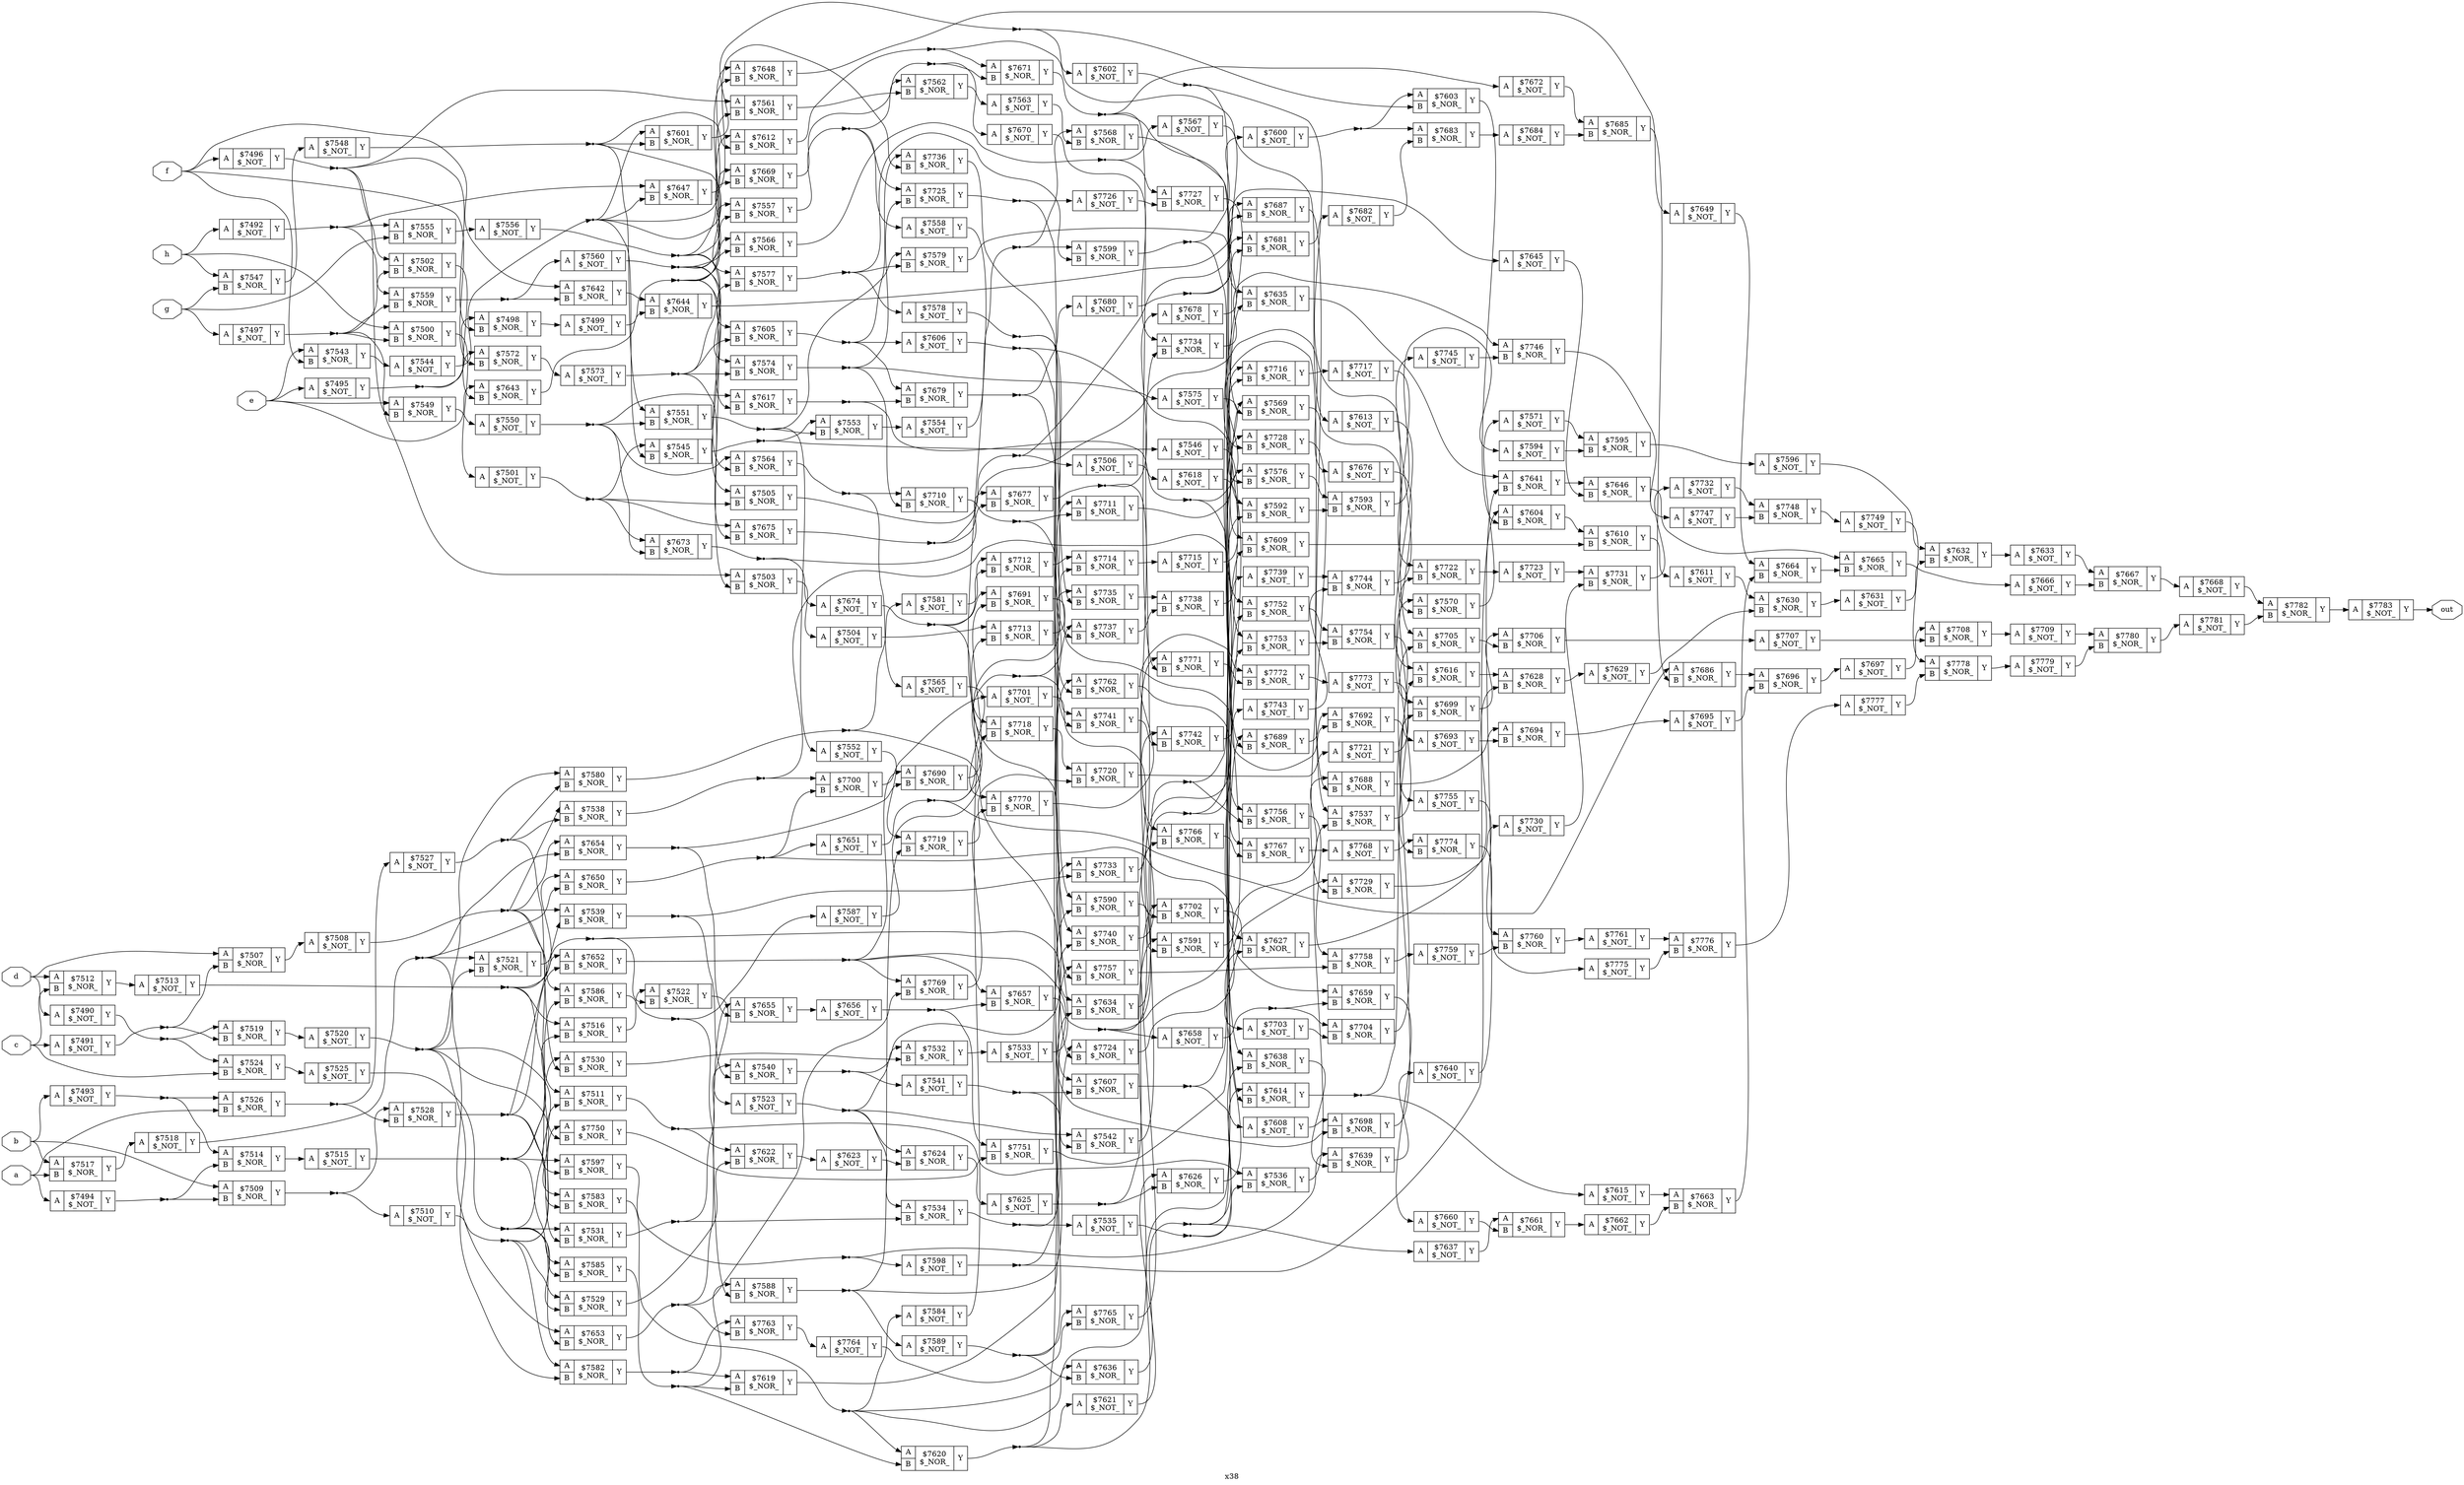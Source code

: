 digraph "x38" {
label="x38";
rankdir="LR";
remincross=true;
n294 [ shape=octagon, label="a", color="black", fontcolor="black" ];
n295 [ shape=octagon, label="b", color="black", fontcolor="black" ];
n296 [ shape=octagon, label="c", color="black", fontcolor="black" ];
n297 [ shape=octagon, label="d", color="black", fontcolor="black" ];
n298 [ shape=octagon, label="e", color="black", fontcolor="black" ];
n299 [ shape=octagon, label="f", color="black", fontcolor="black" ];
n300 [ shape=octagon, label="g", color="black", fontcolor="black" ];
n301 [ shape=octagon, label="h", color="black", fontcolor="black" ];
n302 [ shape=octagon, label="out", color="black", fontcolor="black" ];
c305 [ shape=record, label="{{<p303> A}|$7490\n$_NOT_|{<p304> Y}}" ];
c306 [ shape=record, label="{{<p303> A}|$7491\n$_NOT_|{<p304> Y}}" ];
c307 [ shape=record, label="{{<p303> A}|$7492\n$_NOT_|{<p304> Y}}" ];
c308 [ shape=record, label="{{<p303> A}|$7493\n$_NOT_|{<p304> Y}}" ];
c309 [ shape=record, label="{{<p303> A}|$7494\n$_NOT_|{<p304> Y}}" ];
c310 [ shape=record, label="{{<p303> A}|$7495\n$_NOT_|{<p304> Y}}" ];
c311 [ shape=record, label="{{<p303> A}|$7496\n$_NOT_|{<p304> Y}}" ];
c312 [ shape=record, label="{{<p303> A}|$7497\n$_NOT_|{<p304> Y}}" ];
c314 [ shape=record, label="{{<p303> A|<p313> B}|$7498\n$_NOR_|{<p304> Y}}" ];
c315 [ shape=record, label="{{<p303> A}|$7499\n$_NOT_|{<p304> Y}}" ];
c316 [ shape=record, label="{{<p303> A|<p313> B}|$7500\n$_NOR_|{<p304> Y}}" ];
c317 [ shape=record, label="{{<p303> A}|$7501\n$_NOT_|{<p304> Y}}" ];
c318 [ shape=record, label="{{<p303> A|<p313> B}|$7502\n$_NOR_|{<p304> Y}}" ];
c319 [ shape=record, label="{{<p303> A|<p313> B}|$7503\n$_NOR_|{<p304> Y}}" ];
c320 [ shape=record, label="{{<p303> A}|$7504\n$_NOT_|{<p304> Y}}" ];
c321 [ shape=record, label="{{<p303> A|<p313> B}|$7505\n$_NOR_|{<p304> Y}}" ];
c322 [ shape=record, label="{{<p303> A}|$7506\n$_NOT_|{<p304> Y}}" ];
c323 [ shape=record, label="{{<p303> A|<p313> B}|$7507\n$_NOR_|{<p304> Y}}" ];
c324 [ shape=record, label="{{<p303> A}|$7508\n$_NOT_|{<p304> Y}}" ];
c325 [ shape=record, label="{{<p303> A|<p313> B}|$7509\n$_NOR_|{<p304> Y}}" ];
c326 [ shape=record, label="{{<p303> A}|$7510\n$_NOT_|{<p304> Y}}" ];
c327 [ shape=record, label="{{<p303> A|<p313> B}|$7511\n$_NOR_|{<p304> Y}}" ];
c328 [ shape=record, label="{{<p303> A|<p313> B}|$7512\n$_NOR_|{<p304> Y}}" ];
c329 [ shape=record, label="{{<p303> A}|$7513\n$_NOT_|{<p304> Y}}" ];
c330 [ shape=record, label="{{<p303> A|<p313> B}|$7514\n$_NOR_|{<p304> Y}}" ];
c331 [ shape=record, label="{{<p303> A}|$7515\n$_NOT_|{<p304> Y}}" ];
c332 [ shape=record, label="{{<p303> A|<p313> B}|$7516\n$_NOR_|{<p304> Y}}" ];
c333 [ shape=record, label="{{<p303> A|<p313> B}|$7517\n$_NOR_|{<p304> Y}}" ];
c334 [ shape=record, label="{{<p303> A}|$7518\n$_NOT_|{<p304> Y}}" ];
c335 [ shape=record, label="{{<p303> A|<p313> B}|$7519\n$_NOR_|{<p304> Y}}" ];
c336 [ shape=record, label="{{<p303> A}|$7520\n$_NOT_|{<p304> Y}}" ];
c337 [ shape=record, label="{{<p303> A|<p313> B}|$7521\n$_NOR_|{<p304> Y}}" ];
c338 [ shape=record, label="{{<p303> A|<p313> B}|$7522\n$_NOR_|{<p304> Y}}" ];
c339 [ shape=record, label="{{<p303> A}|$7523\n$_NOT_|{<p304> Y}}" ];
c340 [ shape=record, label="{{<p303> A|<p313> B}|$7524\n$_NOR_|{<p304> Y}}" ];
c341 [ shape=record, label="{{<p303> A}|$7525\n$_NOT_|{<p304> Y}}" ];
c342 [ shape=record, label="{{<p303> A|<p313> B}|$7526\n$_NOR_|{<p304> Y}}" ];
c343 [ shape=record, label="{{<p303> A}|$7527\n$_NOT_|{<p304> Y}}" ];
c344 [ shape=record, label="{{<p303> A|<p313> B}|$7528\n$_NOR_|{<p304> Y}}" ];
c345 [ shape=record, label="{{<p303> A|<p313> B}|$7529\n$_NOR_|{<p304> Y}}" ];
c346 [ shape=record, label="{{<p303> A|<p313> B}|$7530\n$_NOR_|{<p304> Y}}" ];
c347 [ shape=record, label="{{<p303> A|<p313> B}|$7531\n$_NOR_|{<p304> Y}}" ];
c348 [ shape=record, label="{{<p303> A|<p313> B}|$7532\n$_NOR_|{<p304> Y}}" ];
c349 [ shape=record, label="{{<p303> A}|$7533\n$_NOT_|{<p304> Y}}" ];
c350 [ shape=record, label="{{<p303> A|<p313> B}|$7534\n$_NOR_|{<p304> Y}}" ];
c351 [ shape=record, label="{{<p303> A}|$7535\n$_NOT_|{<p304> Y}}" ];
c352 [ shape=record, label="{{<p303> A|<p313> B}|$7536\n$_NOR_|{<p304> Y}}" ];
c353 [ shape=record, label="{{<p303> A|<p313> B}|$7537\n$_NOR_|{<p304> Y}}" ];
c354 [ shape=record, label="{{<p303> A|<p313> B}|$7538\n$_NOR_|{<p304> Y}}" ];
c355 [ shape=record, label="{{<p303> A|<p313> B}|$7539\n$_NOR_|{<p304> Y}}" ];
c356 [ shape=record, label="{{<p303> A|<p313> B}|$7540\n$_NOR_|{<p304> Y}}" ];
c357 [ shape=record, label="{{<p303> A}|$7541\n$_NOT_|{<p304> Y}}" ];
c358 [ shape=record, label="{{<p303> A|<p313> B}|$7542\n$_NOR_|{<p304> Y}}" ];
c359 [ shape=record, label="{{<p303> A|<p313> B}|$7543\n$_NOR_|{<p304> Y}}" ];
c360 [ shape=record, label="{{<p303> A}|$7544\n$_NOT_|{<p304> Y}}" ];
c361 [ shape=record, label="{{<p303> A|<p313> B}|$7545\n$_NOR_|{<p304> Y}}" ];
c362 [ shape=record, label="{{<p303> A}|$7546\n$_NOT_|{<p304> Y}}" ];
c363 [ shape=record, label="{{<p303> A|<p313> B}|$7547\n$_NOR_|{<p304> Y}}" ];
c364 [ shape=record, label="{{<p303> A}|$7548\n$_NOT_|{<p304> Y}}" ];
c365 [ shape=record, label="{{<p303> A|<p313> B}|$7549\n$_NOR_|{<p304> Y}}" ];
c366 [ shape=record, label="{{<p303> A}|$7550\n$_NOT_|{<p304> Y}}" ];
c367 [ shape=record, label="{{<p303> A|<p313> B}|$7551\n$_NOR_|{<p304> Y}}" ];
c368 [ shape=record, label="{{<p303> A}|$7552\n$_NOT_|{<p304> Y}}" ];
c369 [ shape=record, label="{{<p303> A|<p313> B}|$7553\n$_NOR_|{<p304> Y}}" ];
c370 [ shape=record, label="{{<p303> A}|$7554\n$_NOT_|{<p304> Y}}" ];
c371 [ shape=record, label="{{<p303> A|<p313> B}|$7555\n$_NOR_|{<p304> Y}}" ];
c372 [ shape=record, label="{{<p303> A}|$7556\n$_NOT_|{<p304> Y}}" ];
c373 [ shape=record, label="{{<p303> A|<p313> B}|$7557\n$_NOR_|{<p304> Y}}" ];
c374 [ shape=record, label="{{<p303> A}|$7558\n$_NOT_|{<p304> Y}}" ];
c375 [ shape=record, label="{{<p303> A|<p313> B}|$7559\n$_NOR_|{<p304> Y}}" ];
c376 [ shape=record, label="{{<p303> A}|$7560\n$_NOT_|{<p304> Y}}" ];
c377 [ shape=record, label="{{<p303> A|<p313> B}|$7561\n$_NOR_|{<p304> Y}}" ];
c378 [ shape=record, label="{{<p303> A|<p313> B}|$7562\n$_NOR_|{<p304> Y}}" ];
c379 [ shape=record, label="{{<p303> A}|$7563\n$_NOT_|{<p304> Y}}" ];
c380 [ shape=record, label="{{<p303> A|<p313> B}|$7564\n$_NOR_|{<p304> Y}}" ];
c381 [ shape=record, label="{{<p303> A}|$7565\n$_NOT_|{<p304> Y}}" ];
c382 [ shape=record, label="{{<p303> A|<p313> B}|$7566\n$_NOR_|{<p304> Y}}" ];
c383 [ shape=record, label="{{<p303> A}|$7567\n$_NOT_|{<p304> Y}}" ];
c384 [ shape=record, label="{{<p303> A|<p313> B}|$7568\n$_NOR_|{<p304> Y}}" ];
c385 [ shape=record, label="{{<p303> A|<p313> B}|$7569\n$_NOR_|{<p304> Y}}" ];
c386 [ shape=record, label="{{<p303> A|<p313> B}|$7570\n$_NOR_|{<p304> Y}}" ];
c387 [ shape=record, label="{{<p303> A}|$7571\n$_NOT_|{<p304> Y}}" ];
c388 [ shape=record, label="{{<p303> A|<p313> B}|$7572\n$_NOR_|{<p304> Y}}" ];
c389 [ shape=record, label="{{<p303> A}|$7573\n$_NOT_|{<p304> Y}}" ];
c390 [ shape=record, label="{{<p303> A|<p313> B}|$7574\n$_NOR_|{<p304> Y}}" ];
c391 [ shape=record, label="{{<p303> A}|$7575\n$_NOT_|{<p304> Y}}" ];
c392 [ shape=record, label="{{<p303> A|<p313> B}|$7576\n$_NOR_|{<p304> Y}}" ];
c393 [ shape=record, label="{{<p303> A|<p313> B}|$7577\n$_NOR_|{<p304> Y}}" ];
c394 [ shape=record, label="{{<p303> A}|$7578\n$_NOT_|{<p304> Y}}" ];
c395 [ shape=record, label="{{<p303> A|<p313> B}|$7579\n$_NOR_|{<p304> Y}}" ];
c396 [ shape=record, label="{{<p303> A|<p313> B}|$7580\n$_NOR_|{<p304> Y}}" ];
c397 [ shape=record, label="{{<p303> A}|$7581\n$_NOT_|{<p304> Y}}" ];
c398 [ shape=record, label="{{<p303> A|<p313> B}|$7582\n$_NOR_|{<p304> Y}}" ];
c399 [ shape=record, label="{{<p303> A|<p313> B}|$7583\n$_NOR_|{<p304> Y}}" ];
c400 [ shape=record, label="{{<p303> A}|$7584\n$_NOT_|{<p304> Y}}" ];
c401 [ shape=record, label="{{<p303> A|<p313> B}|$7585\n$_NOR_|{<p304> Y}}" ];
c402 [ shape=record, label="{{<p303> A|<p313> B}|$7586\n$_NOR_|{<p304> Y}}" ];
c403 [ shape=record, label="{{<p303> A}|$7587\n$_NOT_|{<p304> Y}}" ];
c404 [ shape=record, label="{{<p303> A|<p313> B}|$7588\n$_NOR_|{<p304> Y}}" ];
c405 [ shape=record, label="{{<p303> A}|$7589\n$_NOT_|{<p304> Y}}" ];
c406 [ shape=record, label="{{<p303> A|<p313> B}|$7590\n$_NOR_|{<p304> Y}}" ];
c407 [ shape=record, label="{{<p303> A|<p313> B}|$7591\n$_NOR_|{<p304> Y}}" ];
c408 [ shape=record, label="{{<p303> A|<p313> B}|$7592\n$_NOR_|{<p304> Y}}" ];
c409 [ shape=record, label="{{<p303> A|<p313> B}|$7593\n$_NOR_|{<p304> Y}}" ];
c410 [ shape=record, label="{{<p303> A}|$7594\n$_NOT_|{<p304> Y}}" ];
c411 [ shape=record, label="{{<p303> A|<p313> B}|$7595\n$_NOR_|{<p304> Y}}" ];
c412 [ shape=record, label="{{<p303> A}|$7596\n$_NOT_|{<p304> Y}}" ];
c413 [ shape=record, label="{{<p303> A|<p313> B}|$7597\n$_NOR_|{<p304> Y}}" ];
c414 [ shape=record, label="{{<p303> A}|$7598\n$_NOT_|{<p304> Y}}" ];
c415 [ shape=record, label="{{<p303> A|<p313> B}|$7599\n$_NOR_|{<p304> Y}}" ];
c416 [ shape=record, label="{{<p303> A}|$7600\n$_NOT_|{<p304> Y}}" ];
c417 [ shape=record, label="{{<p303> A|<p313> B}|$7601\n$_NOR_|{<p304> Y}}" ];
c418 [ shape=record, label="{{<p303> A}|$7602\n$_NOT_|{<p304> Y}}" ];
c419 [ shape=record, label="{{<p303> A|<p313> B}|$7603\n$_NOR_|{<p304> Y}}" ];
c420 [ shape=record, label="{{<p303> A|<p313> B}|$7604\n$_NOR_|{<p304> Y}}" ];
c421 [ shape=record, label="{{<p303> A|<p313> B}|$7605\n$_NOR_|{<p304> Y}}" ];
c422 [ shape=record, label="{{<p303> A}|$7606\n$_NOT_|{<p304> Y}}" ];
c423 [ shape=record, label="{{<p303> A|<p313> B}|$7607\n$_NOR_|{<p304> Y}}" ];
c424 [ shape=record, label="{{<p303> A}|$7608\n$_NOT_|{<p304> Y}}" ];
c425 [ shape=record, label="{{<p303> A|<p313> B}|$7609\n$_NOR_|{<p304> Y}}" ];
c426 [ shape=record, label="{{<p303> A|<p313> B}|$7610\n$_NOR_|{<p304> Y}}" ];
c427 [ shape=record, label="{{<p303> A}|$7611\n$_NOT_|{<p304> Y}}" ];
c428 [ shape=record, label="{{<p303> A|<p313> B}|$7612\n$_NOR_|{<p304> Y}}" ];
c429 [ shape=record, label="{{<p303> A}|$7613\n$_NOT_|{<p304> Y}}" ];
c430 [ shape=record, label="{{<p303> A|<p313> B}|$7614\n$_NOR_|{<p304> Y}}" ];
c431 [ shape=record, label="{{<p303> A}|$7615\n$_NOT_|{<p304> Y}}" ];
c432 [ shape=record, label="{{<p303> A|<p313> B}|$7616\n$_NOR_|{<p304> Y}}" ];
c433 [ shape=record, label="{{<p303> A|<p313> B}|$7617\n$_NOR_|{<p304> Y}}" ];
c434 [ shape=record, label="{{<p303> A}|$7618\n$_NOT_|{<p304> Y}}" ];
c435 [ shape=record, label="{{<p303> A|<p313> B}|$7619\n$_NOR_|{<p304> Y}}" ];
c436 [ shape=record, label="{{<p303> A|<p313> B}|$7620\n$_NOR_|{<p304> Y}}" ];
c437 [ shape=record, label="{{<p303> A}|$7621\n$_NOT_|{<p304> Y}}" ];
c438 [ shape=record, label="{{<p303> A|<p313> B}|$7622\n$_NOR_|{<p304> Y}}" ];
c439 [ shape=record, label="{{<p303> A}|$7623\n$_NOT_|{<p304> Y}}" ];
c440 [ shape=record, label="{{<p303> A|<p313> B}|$7624\n$_NOR_|{<p304> Y}}" ];
c441 [ shape=record, label="{{<p303> A}|$7625\n$_NOT_|{<p304> Y}}" ];
c442 [ shape=record, label="{{<p303> A|<p313> B}|$7626\n$_NOR_|{<p304> Y}}" ];
c443 [ shape=record, label="{{<p303> A|<p313> B}|$7627\n$_NOR_|{<p304> Y}}" ];
c444 [ shape=record, label="{{<p303> A|<p313> B}|$7628\n$_NOR_|{<p304> Y}}" ];
c445 [ shape=record, label="{{<p303> A}|$7629\n$_NOT_|{<p304> Y}}" ];
c446 [ shape=record, label="{{<p303> A|<p313> B}|$7630\n$_NOR_|{<p304> Y}}" ];
c447 [ shape=record, label="{{<p303> A}|$7631\n$_NOT_|{<p304> Y}}" ];
c448 [ shape=record, label="{{<p303> A|<p313> B}|$7632\n$_NOR_|{<p304> Y}}" ];
c449 [ shape=record, label="{{<p303> A}|$7633\n$_NOT_|{<p304> Y}}" ];
c450 [ shape=record, label="{{<p303> A|<p313> B}|$7634\n$_NOR_|{<p304> Y}}" ];
c451 [ shape=record, label="{{<p303> A|<p313> B}|$7635\n$_NOR_|{<p304> Y}}" ];
c452 [ shape=record, label="{{<p303> A|<p313> B}|$7636\n$_NOR_|{<p304> Y}}" ];
c453 [ shape=record, label="{{<p303> A}|$7637\n$_NOT_|{<p304> Y}}" ];
c454 [ shape=record, label="{{<p303> A|<p313> B}|$7638\n$_NOR_|{<p304> Y}}" ];
c455 [ shape=record, label="{{<p303> A|<p313> B}|$7639\n$_NOR_|{<p304> Y}}" ];
c456 [ shape=record, label="{{<p303> A}|$7640\n$_NOT_|{<p304> Y}}" ];
c457 [ shape=record, label="{{<p303> A|<p313> B}|$7641\n$_NOR_|{<p304> Y}}" ];
c458 [ shape=record, label="{{<p303> A|<p313> B}|$7642\n$_NOR_|{<p304> Y}}" ];
c459 [ shape=record, label="{{<p303> A|<p313> B}|$7643\n$_NOR_|{<p304> Y}}" ];
c460 [ shape=record, label="{{<p303> A|<p313> B}|$7644\n$_NOR_|{<p304> Y}}" ];
c461 [ shape=record, label="{{<p303> A}|$7645\n$_NOT_|{<p304> Y}}" ];
c462 [ shape=record, label="{{<p303> A|<p313> B}|$7646\n$_NOR_|{<p304> Y}}" ];
c463 [ shape=record, label="{{<p303> A|<p313> B}|$7647\n$_NOR_|{<p304> Y}}" ];
c464 [ shape=record, label="{{<p303> A|<p313> B}|$7648\n$_NOR_|{<p304> Y}}" ];
c465 [ shape=record, label="{{<p303> A}|$7649\n$_NOT_|{<p304> Y}}" ];
c466 [ shape=record, label="{{<p303> A|<p313> B}|$7650\n$_NOR_|{<p304> Y}}" ];
c467 [ shape=record, label="{{<p303> A}|$7651\n$_NOT_|{<p304> Y}}" ];
c468 [ shape=record, label="{{<p303> A|<p313> B}|$7652\n$_NOR_|{<p304> Y}}" ];
c469 [ shape=record, label="{{<p303> A|<p313> B}|$7653\n$_NOR_|{<p304> Y}}" ];
c470 [ shape=record, label="{{<p303> A|<p313> B}|$7654\n$_NOR_|{<p304> Y}}" ];
c471 [ shape=record, label="{{<p303> A|<p313> B}|$7655\n$_NOR_|{<p304> Y}}" ];
c472 [ shape=record, label="{{<p303> A}|$7656\n$_NOT_|{<p304> Y}}" ];
c473 [ shape=record, label="{{<p303> A|<p313> B}|$7657\n$_NOR_|{<p304> Y}}" ];
c474 [ shape=record, label="{{<p303> A}|$7658\n$_NOT_|{<p304> Y}}" ];
c475 [ shape=record, label="{{<p303> A|<p313> B}|$7659\n$_NOR_|{<p304> Y}}" ];
c476 [ shape=record, label="{{<p303> A}|$7660\n$_NOT_|{<p304> Y}}" ];
c477 [ shape=record, label="{{<p303> A|<p313> B}|$7661\n$_NOR_|{<p304> Y}}" ];
c478 [ shape=record, label="{{<p303> A}|$7662\n$_NOT_|{<p304> Y}}" ];
c479 [ shape=record, label="{{<p303> A|<p313> B}|$7663\n$_NOR_|{<p304> Y}}" ];
c480 [ shape=record, label="{{<p303> A|<p313> B}|$7664\n$_NOR_|{<p304> Y}}" ];
c481 [ shape=record, label="{{<p303> A|<p313> B}|$7665\n$_NOR_|{<p304> Y}}" ];
c482 [ shape=record, label="{{<p303> A}|$7666\n$_NOT_|{<p304> Y}}" ];
c483 [ shape=record, label="{{<p303> A|<p313> B}|$7667\n$_NOR_|{<p304> Y}}" ];
c484 [ shape=record, label="{{<p303> A}|$7668\n$_NOT_|{<p304> Y}}" ];
c485 [ shape=record, label="{{<p303> A|<p313> B}|$7669\n$_NOR_|{<p304> Y}}" ];
c486 [ shape=record, label="{{<p303> A}|$7670\n$_NOT_|{<p304> Y}}" ];
c487 [ shape=record, label="{{<p303> A|<p313> B}|$7671\n$_NOR_|{<p304> Y}}" ];
c488 [ shape=record, label="{{<p303> A}|$7672\n$_NOT_|{<p304> Y}}" ];
c489 [ shape=record, label="{{<p303> A|<p313> B}|$7673\n$_NOR_|{<p304> Y}}" ];
c490 [ shape=record, label="{{<p303> A}|$7674\n$_NOT_|{<p304> Y}}" ];
c491 [ shape=record, label="{{<p303> A|<p313> B}|$7675\n$_NOR_|{<p304> Y}}" ];
c492 [ shape=record, label="{{<p303> A}|$7676\n$_NOT_|{<p304> Y}}" ];
c493 [ shape=record, label="{{<p303> A|<p313> B}|$7677\n$_NOR_|{<p304> Y}}" ];
c494 [ shape=record, label="{{<p303> A}|$7678\n$_NOT_|{<p304> Y}}" ];
c495 [ shape=record, label="{{<p303> A|<p313> B}|$7679\n$_NOR_|{<p304> Y}}" ];
c496 [ shape=record, label="{{<p303> A}|$7680\n$_NOT_|{<p304> Y}}" ];
c497 [ shape=record, label="{{<p303> A|<p313> B}|$7681\n$_NOR_|{<p304> Y}}" ];
c498 [ shape=record, label="{{<p303> A}|$7682\n$_NOT_|{<p304> Y}}" ];
c499 [ shape=record, label="{{<p303> A|<p313> B}|$7683\n$_NOR_|{<p304> Y}}" ];
c500 [ shape=record, label="{{<p303> A}|$7684\n$_NOT_|{<p304> Y}}" ];
c501 [ shape=record, label="{{<p303> A|<p313> B}|$7685\n$_NOR_|{<p304> Y}}" ];
c502 [ shape=record, label="{{<p303> A|<p313> B}|$7686\n$_NOR_|{<p304> Y}}" ];
c503 [ shape=record, label="{{<p303> A|<p313> B}|$7687\n$_NOR_|{<p304> Y}}" ];
c504 [ shape=record, label="{{<p303> A|<p313> B}|$7688\n$_NOR_|{<p304> Y}}" ];
c505 [ shape=record, label="{{<p303> A|<p313> B}|$7689\n$_NOR_|{<p304> Y}}" ];
c506 [ shape=record, label="{{<p303> A|<p313> B}|$7690\n$_NOR_|{<p304> Y}}" ];
c507 [ shape=record, label="{{<p303> A|<p313> B}|$7691\n$_NOR_|{<p304> Y}}" ];
c508 [ shape=record, label="{{<p303> A|<p313> B}|$7692\n$_NOR_|{<p304> Y}}" ];
c509 [ shape=record, label="{{<p303> A}|$7693\n$_NOT_|{<p304> Y}}" ];
c510 [ shape=record, label="{{<p303> A|<p313> B}|$7694\n$_NOR_|{<p304> Y}}" ];
c511 [ shape=record, label="{{<p303> A}|$7695\n$_NOT_|{<p304> Y}}" ];
c512 [ shape=record, label="{{<p303> A|<p313> B}|$7696\n$_NOR_|{<p304> Y}}" ];
c513 [ shape=record, label="{{<p303> A}|$7697\n$_NOT_|{<p304> Y}}" ];
c514 [ shape=record, label="{{<p303> A|<p313> B}|$7698\n$_NOR_|{<p304> Y}}" ];
c515 [ shape=record, label="{{<p303> A|<p313> B}|$7699\n$_NOR_|{<p304> Y}}" ];
c516 [ shape=record, label="{{<p303> A|<p313> B}|$7700\n$_NOR_|{<p304> Y}}" ];
c517 [ shape=record, label="{{<p303> A}|$7701\n$_NOT_|{<p304> Y}}" ];
c518 [ shape=record, label="{{<p303> A|<p313> B}|$7702\n$_NOR_|{<p304> Y}}" ];
c519 [ shape=record, label="{{<p303> A}|$7703\n$_NOT_|{<p304> Y}}" ];
c520 [ shape=record, label="{{<p303> A|<p313> B}|$7704\n$_NOR_|{<p304> Y}}" ];
c521 [ shape=record, label="{{<p303> A|<p313> B}|$7705\n$_NOR_|{<p304> Y}}" ];
c522 [ shape=record, label="{{<p303> A|<p313> B}|$7706\n$_NOR_|{<p304> Y}}" ];
c523 [ shape=record, label="{{<p303> A}|$7707\n$_NOT_|{<p304> Y}}" ];
c524 [ shape=record, label="{{<p303> A|<p313> B}|$7708\n$_NOR_|{<p304> Y}}" ];
c525 [ shape=record, label="{{<p303> A}|$7709\n$_NOT_|{<p304> Y}}" ];
c526 [ shape=record, label="{{<p303> A|<p313> B}|$7710\n$_NOR_|{<p304> Y}}" ];
c527 [ shape=record, label="{{<p303> A|<p313> B}|$7711\n$_NOR_|{<p304> Y}}" ];
c528 [ shape=record, label="{{<p303> A|<p313> B}|$7712\n$_NOR_|{<p304> Y}}" ];
c529 [ shape=record, label="{{<p303> A|<p313> B}|$7713\n$_NOR_|{<p304> Y}}" ];
c530 [ shape=record, label="{{<p303> A|<p313> B}|$7714\n$_NOR_|{<p304> Y}}" ];
c531 [ shape=record, label="{{<p303> A}|$7715\n$_NOT_|{<p304> Y}}" ];
c532 [ shape=record, label="{{<p303> A|<p313> B}|$7716\n$_NOR_|{<p304> Y}}" ];
c533 [ shape=record, label="{{<p303> A}|$7717\n$_NOT_|{<p304> Y}}" ];
c534 [ shape=record, label="{{<p303> A|<p313> B}|$7718\n$_NOR_|{<p304> Y}}" ];
c535 [ shape=record, label="{{<p303> A|<p313> B}|$7719\n$_NOR_|{<p304> Y}}" ];
c536 [ shape=record, label="{{<p303> A|<p313> B}|$7720\n$_NOR_|{<p304> Y}}" ];
c537 [ shape=record, label="{{<p303> A}|$7721\n$_NOT_|{<p304> Y}}" ];
c538 [ shape=record, label="{{<p303> A|<p313> B}|$7722\n$_NOR_|{<p304> Y}}" ];
c539 [ shape=record, label="{{<p303> A}|$7723\n$_NOT_|{<p304> Y}}" ];
c540 [ shape=record, label="{{<p303> A|<p313> B}|$7724\n$_NOR_|{<p304> Y}}" ];
c541 [ shape=record, label="{{<p303> A|<p313> B}|$7725\n$_NOR_|{<p304> Y}}" ];
c542 [ shape=record, label="{{<p303> A}|$7726\n$_NOT_|{<p304> Y}}" ];
c543 [ shape=record, label="{{<p303> A|<p313> B}|$7727\n$_NOR_|{<p304> Y}}" ];
c544 [ shape=record, label="{{<p303> A|<p313> B}|$7728\n$_NOR_|{<p304> Y}}" ];
c545 [ shape=record, label="{{<p303> A|<p313> B}|$7729\n$_NOR_|{<p304> Y}}" ];
c546 [ shape=record, label="{{<p303> A}|$7730\n$_NOT_|{<p304> Y}}" ];
c547 [ shape=record, label="{{<p303> A|<p313> B}|$7731\n$_NOR_|{<p304> Y}}" ];
c548 [ shape=record, label="{{<p303> A}|$7732\n$_NOT_|{<p304> Y}}" ];
c549 [ shape=record, label="{{<p303> A|<p313> B}|$7733\n$_NOR_|{<p304> Y}}" ];
c550 [ shape=record, label="{{<p303> A|<p313> B}|$7734\n$_NOR_|{<p304> Y}}" ];
c551 [ shape=record, label="{{<p303> A|<p313> B}|$7735\n$_NOR_|{<p304> Y}}" ];
c552 [ shape=record, label="{{<p303> A|<p313> B}|$7736\n$_NOR_|{<p304> Y}}" ];
c553 [ shape=record, label="{{<p303> A|<p313> B}|$7737\n$_NOR_|{<p304> Y}}" ];
c554 [ shape=record, label="{{<p303> A|<p313> B}|$7738\n$_NOR_|{<p304> Y}}" ];
c555 [ shape=record, label="{{<p303> A}|$7739\n$_NOT_|{<p304> Y}}" ];
c556 [ shape=record, label="{{<p303> A|<p313> B}|$7740\n$_NOR_|{<p304> Y}}" ];
c557 [ shape=record, label="{{<p303> A|<p313> B}|$7741\n$_NOR_|{<p304> Y}}" ];
c558 [ shape=record, label="{{<p303> A|<p313> B}|$7742\n$_NOR_|{<p304> Y}}" ];
c559 [ shape=record, label="{{<p303> A}|$7743\n$_NOT_|{<p304> Y}}" ];
c560 [ shape=record, label="{{<p303> A|<p313> B}|$7744\n$_NOR_|{<p304> Y}}" ];
c561 [ shape=record, label="{{<p303> A}|$7745\n$_NOT_|{<p304> Y}}" ];
c562 [ shape=record, label="{{<p303> A|<p313> B}|$7746\n$_NOR_|{<p304> Y}}" ];
c563 [ shape=record, label="{{<p303> A}|$7747\n$_NOT_|{<p304> Y}}" ];
c564 [ shape=record, label="{{<p303> A|<p313> B}|$7748\n$_NOR_|{<p304> Y}}" ];
c565 [ shape=record, label="{{<p303> A}|$7749\n$_NOT_|{<p304> Y}}" ];
c566 [ shape=record, label="{{<p303> A|<p313> B}|$7750\n$_NOR_|{<p304> Y}}" ];
c567 [ shape=record, label="{{<p303> A|<p313> B}|$7751\n$_NOR_|{<p304> Y}}" ];
c568 [ shape=record, label="{{<p303> A|<p313> B}|$7752\n$_NOR_|{<p304> Y}}" ];
c569 [ shape=record, label="{{<p303> A|<p313> B}|$7753\n$_NOR_|{<p304> Y}}" ];
c570 [ shape=record, label="{{<p303> A|<p313> B}|$7754\n$_NOR_|{<p304> Y}}" ];
c571 [ shape=record, label="{{<p303> A}|$7755\n$_NOT_|{<p304> Y}}" ];
c572 [ shape=record, label="{{<p303> A|<p313> B}|$7756\n$_NOR_|{<p304> Y}}" ];
c573 [ shape=record, label="{{<p303> A|<p313> B}|$7757\n$_NOR_|{<p304> Y}}" ];
c574 [ shape=record, label="{{<p303> A|<p313> B}|$7758\n$_NOR_|{<p304> Y}}" ];
c575 [ shape=record, label="{{<p303> A}|$7759\n$_NOT_|{<p304> Y}}" ];
c576 [ shape=record, label="{{<p303> A|<p313> B}|$7760\n$_NOR_|{<p304> Y}}" ];
c577 [ shape=record, label="{{<p303> A}|$7761\n$_NOT_|{<p304> Y}}" ];
c578 [ shape=record, label="{{<p303> A|<p313> B}|$7762\n$_NOR_|{<p304> Y}}" ];
c579 [ shape=record, label="{{<p303> A|<p313> B}|$7763\n$_NOR_|{<p304> Y}}" ];
c580 [ shape=record, label="{{<p303> A}|$7764\n$_NOT_|{<p304> Y}}" ];
c581 [ shape=record, label="{{<p303> A|<p313> B}|$7765\n$_NOR_|{<p304> Y}}" ];
c582 [ shape=record, label="{{<p303> A|<p313> B}|$7766\n$_NOR_|{<p304> Y}}" ];
c583 [ shape=record, label="{{<p303> A|<p313> B}|$7767\n$_NOR_|{<p304> Y}}" ];
c584 [ shape=record, label="{{<p303> A}|$7768\n$_NOT_|{<p304> Y}}" ];
c585 [ shape=record, label="{{<p303> A|<p313> B}|$7769\n$_NOR_|{<p304> Y}}" ];
c586 [ shape=record, label="{{<p303> A|<p313> B}|$7770\n$_NOR_|{<p304> Y}}" ];
c587 [ shape=record, label="{{<p303> A|<p313> B}|$7771\n$_NOR_|{<p304> Y}}" ];
c588 [ shape=record, label="{{<p303> A|<p313> B}|$7772\n$_NOR_|{<p304> Y}}" ];
c589 [ shape=record, label="{{<p303> A}|$7773\n$_NOT_|{<p304> Y}}" ];
c590 [ shape=record, label="{{<p303> A|<p313> B}|$7774\n$_NOR_|{<p304> Y}}" ];
c591 [ shape=record, label="{{<p303> A}|$7775\n$_NOT_|{<p304> Y}}" ];
c592 [ shape=record, label="{{<p303> A|<p313> B}|$7776\n$_NOR_|{<p304> Y}}" ];
c593 [ shape=record, label="{{<p303> A}|$7777\n$_NOT_|{<p304> Y}}" ];
c594 [ shape=record, label="{{<p303> A|<p313> B}|$7778\n$_NOR_|{<p304> Y}}" ];
c595 [ shape=record, label="{{<p303> A}|$7779\n$_NOT_|{<p304> Y}}" ];
c596 [ shape=record, label="{{<p303> A|<p313> B}|$7780\n$_NOR_|{<p304> Y}}" ];
c597 [ shape=record, label="{{<p303> A}|$7781\n$_NOT_|{<p304> Y}}" ];
c598 [ shape=record, label="{{<p303> A|<p313> B}|$7782\n$_NOR_|{<p304> Y}}" ];
c599 [ shape=record, label="{{<p303> A}|$7783\n$_NOT_|{<p304> Y}}" ];
n1 [ shape=point ];
c396:p304:e -> n1:w [color="black", label=""];
n1:e -> c397:p303:w [color="black", label=""];
n1:e -> c450:p303:w [color="black", label=""];
n10 [ shape=point ];
c405:p304:e -> n10:w [color="black", label=""];
n10:e -> c450:p313:w [color="black", label=""];
n10:e -> c452:p313:w [color="black", label=""];
n10:e -> c581:p303:w [color="black", label=""];
c486:p304:e -> c550:p303:w [color="black", label=""];
n101 [ shape=point ];
c487:p304:e -> n101:w [color="black", label=""];
n101:e -> c488:p303:w [color="black", label=""];
n101:e -> c505:p313:w [color="black", label=""];
n101:e -> c587:p313:w [color="black", label=""];
c488:p304:e -> c501:p303:w [color="black", label=""];
n103 [ shape=point ];
c489:p304:e -> n103:w [color="black", label=""];
n103:e -> c490:p303:w [color="black", label=""];
n103:e -> c493:p303:w [color="black", label=""];
n104 [ shape=point ];
c490:p304:e -> n104:w [color="black", label=""];
n104:e -> c507:p303:w [color="black", label=""];
n104:e -> c528:p313:w [color="black", label=""];
n104:e -> c573:p313:w [color="black", label=""];
n105 [ shape=point ];
c491:p304:e -> n105:w [color="black", label=""];
n105:e -> c492:p303:w [color="black", label=""];
n105:e -> c493:p313:w [color="black", label=""];
c492:p304:e -> c515:p303:w [color="black", label=""];
n107 [ shape=point ];
c493:p304:e -> n107:w [color="black", label=""];
n107:e -> c494:p303:w [color="black", label=""];
n107:e -> c582:p303:w [color="black", label=""];
c494:p304:e -> c497:p303:w [color="black", label=""];
n109 [ shape=point ];
c495:p304:e -> n109:w [color="black", label=""];
n109:e -> c496:p303:w [color="black", label=""];
n109:e -> c557:p313:w [color="black", label=""];
n11 [ shape=point ];
c305:p304:e -> n11:w [color="black", label=""];
n11:e -> c335:p303:w [color="black", label=""];
n11:e -> c340:p303:w [color="black", label=""];
n110 [ shape=point ];
c315:p304:e -> n110:w [color="black", label=""];
n110:e -> c319:p313:w [color="black", label=""];
n110:e -> c321:p303:w [color="black", label=""];
n110:e -> c373:p303:w [color="black", label=""];
n110:e -> c382:p303:w [color="black", label=""];
n110:e -> c428:p303:w [color="black", label=""];
n111 [ shape=point ];
c496:p304:e -> n111:w [color="black", label=""];
n111:e -> c497:p313:w [color="black", label=""];
n111:e -> c503:p313:w [color="black", label=""];
c497:p304:e -> c498:p303:w [color="black", label=""];
c498:p304:e -> c499:p313:w [color="black", label=""];
c499:p304:e -> c500:p303:w [color="black", label=""];
c500:p304:e -> c501:p313:w [color="black", label=""];
c501:p304:e -> c502:p313:w [color="black", label=""];
c502:p304:e -> c512:p303:w [color="black", label=""];
c503:p304:e -> c504:p313:w [color="black", label=""];
c504:p304:e -> c510:p303:w [color="black", label=""];
c406:p304:e -> c407:p313:w [color="black", label=""];
c505:p304:e -> c508:p303:w [color="black", label=""];
c316:p304:e -> c317:p303:w [color="black", label=""];
c506:p304:e -> c507:p313:w [color="black", label=""];
c507:p304:e -> c508:p313:w [color="black", label=""];
c508:p304:e -> c509:p303:w [color="black", label=""];
c509:p304:e -> c510:p313:w [color="black", label=""];
c510:p304:e -> c511:p303:w [color="black", label=""];
c511:p304:e -> c512:p313:w [color="black", label=""];
c512:p304:e -> c513:p303:w [color="black", label=""];
c513:p304:e -> c524:p303:w [color="black", label=""];
c407:p304:e -> c408:p313:w [color="black", label=""];
c514:p304:e -> c515:p313:w [color="black", label=""];
c515:p304:e -> c522:p303:w [color="black", label=""];
n132 [ shape=point ];
c317:p304:e -> n132:w [color="black", label=""];
n132:e -> c321:p313:w [color="black", label=""];
n132:e -> c361:p303:w [color="black", label=""];
n132:e -> c489:p303:w [color="black", label=""];
n132:e -> c491:p303:w [color="black", label=""];
c516:p304:e -> c517:p303:w [color="black", label=""];
c517:p304:e -> c518:p313:w [color="black", label=""];
c518:p304:e -> c519:p303:w [color="black", label=""];
c519:p304:e -> c520:p313:w [color="black", label=""];
c520:p304:e -> c521:p313:w [color="black", label=""];
c521:p304:e -> c522:p313:w [color="black", label=""];
c522:p304:e -> c523:p303:w [color="black", label=""];
c408:p304:e -> c409:p313:w [color="black", label=""];
c523:p304:e -> c524:p313:w [color="black", label=""];
c524:p304:e -> c525:p303:w [color="black", label=""];
c525:p304:e -> c596:p303:w [color="black", label=""];
c318:p304:e -> c459:p313:w [color="black", label=""];
n144 [ shape=point ];
c526:p304:e -> n144:w [color="black", label=""];
n144:e -> c527:p313:w [color="black", label=""];
n144:e -> c540:p313:w [color="black", label=""];
c527:p304:e -> c532:p303:w [color="black", label=""];
c528:p304:e -> c530:p303:w [color="black", label=""];
c529:p304:e -> c530:p313:w [color="black", label=""];
c530:p304:e -> c531:p303:w [color="black", label=""];
c531:p304:e -> c532:p313:w [color="black", label=""];
c409:p304:e -> c410:p303:w [color="black", label=""];
c532:p304:e -> c533:p303:w [color="black", label=""];
c533:p304:e -> c538:p303:w [color="black", label=""];
c534:p304:e -> c536:p303:w [color="black", label=""];
c535:p304:e -> c536:p313:w [color="black", label=""];
c319:p304:e -> c320:p303:w [color="black", label=""];
c536:p304:e -> c537:p303:w [color="black", label=""];
c537:p304:e -> c538:p313:w [color="black", label=""];
c538:p304:e -> c539:p303:w [color="black", label=""];
c539:p304:e -> c547:p303:w [color="black", label=""];
c540:p304:e -> c545:p303:w [color="black", label=""];
c410:p304:e -> c411:p313:w [color="black", label=""];
n160 [ shape=point ];
c541:p304:e -> n160:w [color="black", label=""];
n160:e -> c542:p303:w [color="black", label=""];
n160:e -> c551:p313:w [color="black", label=""];
c542:p304:e -> c543:p313:w [color="black", label=""];
c543:p304:e -> c544:p313:w [color="black", label=""];
c544:p304:e -> c545:p313:w [color="black", label=""];
c545:p304:e -> c546:p303:w [color="black", label=""];
c320:p304:e -> c529:p303:w [color="black", label=""];
c546:p304:e -> c547:p313:w [color="black", label=""];
c547:p304:e -> c548:p303:w [color="black", label=""];
c548:p304:e -> c564:p303:w [color="black", label=""];
c549:p304:e -> c550:p313:w [color="black", label=""];
c411:p304:e -> c412:p303:w [color="black", label=""];
c550:p304:e -> c562:p303:w [color="black", label=""];
c551:p304:e -> c554:p303:w [color="black", label=""];
c552:p304:e -> c553:p313:w [color="black", label=""];
c553:p304:e -> c554:p313:w [color="black", label=""];
c554:p304:e -> c555:p303:w [color="black", label=""];
c555:p304:e -> c560:p303:w [color="black", label=""];
n176 [ shape=point ];
c321:p304:e -> n176:w [color="black", label=""];
n176:e -> c322:p303:w [color="black", label=""];
n176:e -> c503:p303:w [color="black", label=""];
c556:p304:e -> c558:p303:w [color="black", label=""];
c557:p304:e -> c558:p313:w [color="black", label=""];
c558:p304:e -> c559:p303:w [color="black", label=""];
c412:p304:e -> c448:p303:w [color="black", label=""];
c559:p304:e -> c560:p313:w [color="black", label=""];
c560:p304:e -> c561:p303:w [color="black", label=""];
c561:p304:e -> c562:p313:w [color="black", label=""];
c562:p304:e -> c563:p303:w [color="black", label=""];
c563:p304:e -> c564:p313:w [color="black", label=""];
c564:p304:e -> c565:p303:w [color="black", label=""];
c565:p304:e -> c594:p303:w [color="black", label=""];
n187 [ shape=point ];
c322:p304:e -> n187:w [color="black", label=""];
n187:e -> c353:p303:w [color="black", label=""];
n187:e -> c454:p303:w [color="black", label=""];
c566:p304:e -> c567:p313:w [color="black", label=""];
c567:p304:e -> c568:p313:w [color="black", label=""];
n19 [ shape=point ];
c413:p304:e -> n19:w [color="black", label=""];
n19:e -> c414:p303:w [color="black", label=""];
n19:e -> c455:p303:w [color="black", label=""];
c568:p304:e -> c570:p303:w [color="black", label=""];
c569:p304:e -> c570:p313:w [color="black", label=""];
c570:p304:e -> c571:p303:w [color="black", label=""];
c571:p304:e -> c576:p303:w [color="black", label=""];
c572:p304:e -> c574:p303:w [color="black", label=""];
c573:p304:e -> c574:p313:w [color="black", label=""];
c574:p304:e -> c575:p303:w [color="black", label=""];
c575:p304:e -> c576:p313:w [color="black", label=""];
c323:p304:e -> c324:p303:w [color="black", label=""];
c576:p304:e -> c577:p303:w [color="black", label=""];
c397:p304:e -> c528:p303:w [color="black", label=""];
n20 [ shape=point ];
c414:p304:e -> n20:w [color="black", label=""];
n20:e -> c420:p303:w [color="black", label=""];
n20:e -> c553:p303:w [color="black", label=""];
c577:p304:e -> c592:p303:w [color="black", label=""];
c578:p304:e -> c583:p303:w [color="black", label=""];
c579:p304:e -> c580:p303:w [color="black", label=""];
c580:p304:e -> c581:p313:w [color="black", label=""];
c581:p304:e -> c582:p313:w [color="black", label=""];
c582:p304:e -> c583:p313:w [color="black", label=""];
c583:p304:e -> c584:p303:w [color="black", label=""];
c584:p304:e -> c590:p303:w [color="black", label=""];
c585:p304:e -> c586:p313:w [color="black", label=""];
n209 [ shape=point ];
c324:p304:e -> n209:w [color="black", label=""];
n209:e -> c327:p303:w [color="black", label=""];
n209:e -> c354:p303:w [color="black", label=""];
n209:e -> c355:p303:w [color="black", label=""];
n209:e -> c402:p303:w [color="black", label=""];
n209:e -> c470:p303:w [color="black", label=""];
n21 [ shape=point ];
c415:p304:e -> n21:w [color="black", label=""];
n21:e -> c416:p303:w [color="black", label=""];
n21:e -> c568:p303:w [color="black", label=""];
c586:p304:e -> c588:p303:w [color="black", label=""];
c587:p304:e -> c588:p313:w [color="black", label=""];
c588:p304:e -> c589:p303:w [color="black", label=""];
c589:p304:e -> c590:p313:w [color="black", label=""];
c590:p304:e -> c591:p303:w [color="black", label=""];
c591:p304:e -> c592:p313:w [color="black", label=""];
c592:p304:e -> c593:p303:w [color="black", label=""];
c593:p304:e -> c594:p313:w [color="black", label=""];
c594:p304:e -> c595:p303:w [color="black", label=""];
c595:p304:e -> c596:p313:w [color="black", label=""];
n22 [ shape=point ];
c306:p304:e -> n22:w [color="black", label=""];
n22:e -> c323:p313:w [color="black", label=""];
n22:e -> c335:p313:w [color="black", label=""];
n220 [ shape=point ];
c325:p304:e -> n220:w [color="black", label=""];
n220:e -> c326:p303:w [color="black", label=""];
n220:e -> c344:p303:w [color="black", label=""];
c596:p304:e -> c597:p303:w [color="black", label=""];
c597:p304:e -> c598:p313:w [color="black", label=""];
c598:p304:e -> c599:p303:w [color="black", label=""];
n224 [ shape=point ];
c326:p304:e -> n224:w [color="black", label=""];
n224:e -> c327:p313:w [color="black", label=""];
n224:e -> c345:p303:w [color="black", label=""];
n224:e -> c398:p303:w [color="black", label=""];
n224:e -> c566:p303:w [color="black", label=""];
n225 [ shape=point ];
c327:p304:e -> n225:w [color="black", label=""];
n225:e -> c352:p303:w [color="black", label=""];
n225:e -> c438:p303:w [color="black", label=""];
c328:p304:e -> c329:p303:w [color="black", label=""];
n227 [ shape=point ];
c329:p304:e -> n227:w [color="black", label=""];
n227:e -> c332:p303:w [color="black", label=""];
n227:e -> c466:p303:w [color="black", label=""];
n227:e -> c468:p303:w [color="black", label=""];
n227:e -> c566:p313:w [color="black", label=""];
c330:p304:e -> c331:p303:w [color="black", label=""];
n229 [ shape=point ];
c331:p304:e -> n229:w [color="black", label=""];
n229:e -> c332:p313:w [color="black", label=""];
n229:e -> c401:p303:w [color="black", label=""];
n229:e -> c402:p313:w [color="black", label=""];
n229:e -> c413:p303:w [color="black", label=""];
n23 [ shape=point ];
c416:p304:e -> n23:w [color="black", label=""];
n23:e -> c419:p303:w [color="black", label=""];
n23:e -> c499:p303:w [color="black", label=""];
c332:p304:e -> c338:p303:w [color="black", label=""];
c333:p304:e -> c334:p303:w [color="black", label=""];
n232 [ shape=point ];
c334:p304:e -> n232:w [color="black", label=""];
n232:e -> c337:p303:w [color="black", label=""];
n232:e -> c466:p313:w [color="black", label=""];
n232:e -> c469:p303:w [color="black", label=""];
n232:e -> c470:p313:w [color="black", label=""];
c335:p304:e -> c336:p303:w [color="black", label=""];
n234 [ shape=point ];
c336:p304:e -> n234:w [color="black", label=""];
n234:e -> c337:p313:w [color="black", label=""];
n234:e -> c396:p303:w [color="black", label=""];
n234:e -> c398:p313:w [color="black", label=""];
n234:e -> c399:p303:w [color="black", label=""];
n234:e -> c413:p313:w [color="black", label=""];
n235 [ shape=point ];
c337:p304:e -> n235:w [color="black", label=""];
n235:e -> c338:p313:w [color="black", label=""];
n235:e -> c423:p303:w [color="black", label=""];
c338:p304:e -> c339:p303:w [color="black", label=""];
n237 [ shape=point ];
c339:p304:e -> n237:w [color="black", label=""];
n237:e -> c348:p303:w [color="black", label=""];
n237:e -> c350:p303:w [color="black", label=""];
n237:e -> c358:p303:w [color="black", label=""];
n237:e -> c440:p303:w [color="black", label=""];
c340:p304:e -> c341:p303:w [color="black", label=""];
n239 [ shape=point ];
c341:p304:e -> n239:w [color="black", label=""];
n239:e -> c345:p313:w [color="black", label=""];
n239:e -> c346:p303:w [color="black", label=""];
n239:e -> c347:p303:w [color="black", label=""];
n239:e -> c401:p313:w [color="black", label=""];
n239:e -> c469:p313:w [color="black", label=""];
n24 [ shape=point ];
c417:p304:e -> n24:w [color="black", label=""];
n24:e -> c418:p303:w [color="black", label=""];
n24:e -> c419:p313:w [color="black", label=""];
n240 [ shape=point ];
c342:p304:e -> n240:w [color="black", label=""];
n240:e -> c343:p303:w [color="black", label=""];
n240:e -> c344:p313:w [color="black", label=""];
n241 [ shape=point ];
c343:p304:e -> n241:w [color="black", label=""];
n241:e -> c346:p313:w [color="black", label=""];
n241:e -> c354:p313:w [color="black", label=""];
n241:e -> c396:p313:w [color="black", label=""];
n242 [ shape=point ];
c344:p304:e -> n242:w [color="black", label=""];
n242:e -> c347:p313:w [color="black", label=""];
n242:e -> c355:p313:w [color="black", label=""];
n242:e -> c399:p313:w [color="black", label=""];
n242:e -> c468:p313:w [color="black", label=""];
c345:p304:e -> c438:p313:w [color="black", label=""];
c346:p304:e -> c348:p313:w [color="black", label=""];
n245 [ shape=point ];
c347:p304:e -> n245:w [color="black", label=""];
n245:e -> c350:p313:w [color="black", label=""];
n245:e -> c356:p303:w [color="black", label=""];
c348:p304:e -> c349:p303:w [color="black", label=""];
c349:p304:e -> c549:p303:w [color="black", label=""];
n248 [ shape=point ];
c350:p304:e -> n248:w [color="black", label=""];
n248:e -> c351:p303:w [color="black", label=""];
n248:e -> c573:p303:w [color="black", label=""];
n249 [ shape=point ];
c351:p304:e -> n249:w [color="black", label=""];
n249:e -> c352:p313:w [color="black", label=""];
n249:e -> c430:p303:w [color="black", label=""];
n25 [ shape=point ];
c418:p304:e -> n25:w [color="black", label=""];
n25:e -> c521:p303:w [color="black", label=""];
n25:e -> c569:p303:w [color="black", label=""];
c352:p304:e -> c353:p313:w [color="black", label=""];
c353:p304:e -> c386:p303:w [color="black", label=""];
n252 [ shape=point ];
c354:p304:e -> n252:w [color="black", label=""];
n252:e -> c430:p313:w [color="black", label=""];
n252:e -> c516:p303:w [color="black", label=""];
n253 [ shape=point ];
c355:p304:e -> n253:w [color="black", label=""];
n253:e -> c356:p313:w [color="black", label=""];
n253:e -> c549:p313:w [color="black", label=""];
n254 [ shape=point ];
c356:p304:e -> n254:w [color="black", label=""];
n254:e -> c357:p303:w [color="black", label=""];
n254:e -> c578:p303:w [color="black", label=""];
n255 [ shape=point ];
c357:p304:e -> n255:w [color="black", label=""];
n255:e -> c358:p313:w [color="black", label=""];
n255:e -> c423:p313:w [color="black", label=""];
n256 [ shape=point ];
c358:p304:e -> n256:w [color="black", label=""];
n256:e -> c385:p303:w [color="black", label=""];
n256:e -> c392:p303:w [color="black", label=""];
c359:p304:e -> c360:p303:w [color="black", label=""];
n258 [ shape=point ];
c360:p304:e -> n258:w [color="black", label=""];
n258:e -> c361:p313:w [color="black", label=""];
n258:e -> c417:p303:w [color="black", label=""];
n258:e -> c463:p313:w [color="black", label=""];
n258:e -> c464:p303:w [color="black", label=""];
n258:e -> c485:p303:w [color="black", label=""];
n259 [ shape=point ];
c361:p304:e -> n259:w [color="black", label=""];
n259:e -> c362:p303:w [color="black", label=""];
n259:e -> c369:p303:w [color="black", label=""];
c419:p304:e -> c420:p313:w [color="black", label=""];
c362:p304:e -> c572:p303:w [color="black", label=""];
c363:p304:e -> c364:p303:w [color="black", label=""];
n262 [ shape=point ];
c364:p304:e -> n262:w [color="black", label=""];
n262:e -> c367:p303:w [color="black", label=""];
n262:e -> c393:p303:w [color="black", label=""];
n262:e -> c417:p313:w [color="black", label=""];
n262:e -> c428:p313:w [color="black", label=""];
c365:p304:e -> c366:p303:w [color="black", label=""];
n264 [ shape=point ];
c366:p304:e -> n264:w [color="black", label=""];
n264:e -> c367:p313:w [color="black", label=""];
n264:e -> c380:p303:w [color="black", label=""];
n264:e -> c433:p303:w [color="black", label=""];
n264:e -> c489:p313:w [color="black", label=""];
n265 [ shape=point ];
c367:p304:e -> n265:w [color="black", label=""];
n265:e -> c368:p303:w [color="black", label=""];
n265:e -> c369:p313:w [color="black", label=""];
n265:e -> c395:p303:w [color="black", label=""];
c368:p304:e -> c535:p303:w [color="black", label=""];
c369:p304:e -> c370:p303:w [color="black", label=""];
n268 [ shape=point ];
c370:p304:e -> n268:w [color="black", label=""];
n268:e -> c384:p303:w [color="black", label=""];
n268:e -> c415:p303:w [color="black", label=""];
c371:p304:e -> c372:p303:w [color="black", label=""];
c420:p304:e -> c426:p303:w [color="black", label=""];
n270 [ shape=point ];
c372:p304:e -> n270:w [color="black", label=""];
n270:e -> c373:p313:w [color="black", label=""];
n270:e -> c421:p303:w [color="black", label=""];
n270:e -> c433:p313:w [color="black", label=""];
n270:e -> c464:p313:w [color="black", label=""];
n271 [ shape=point ];
c373:p304:e -> n271:w [color="black", label=""];
n271:e -> c374:p303:w [color="black", label=""];
n271:e -> c378:p303:w [color="black", label=""];
n271:e -> c541:p303:w [color="black", label=""];
c374:p304:e -> c534:p303:w [color="black", label=""];
n273 [ shape=point ];
c375:p304:e -> n273:w [color="black", label=""];
n273:e -> c376:p303:w [color="black", label=""];
n273:e -> c458:p313:w [color="black", label=""];
n274 [ shape=point ];
c376:p304:e -> n274:w [color="black", label=""];
n274:e -> c377:p313:w [color="black", label=""];
n274:e -> c380:p313:w [color="black", label=""];
n274:e -> c382:p313:w [color="black", label=""];
n274:e -> c390:p303:w [color="black", label=""];
n274:e -> c485:p313:w [color="black", label=""];
c377:p304:e -> c378:p313:w [color="black", label=""];
c378:p304:e -> c379:p303:w [color="black", label=""];
c379:p304:e -> c384:p313:w [color="black", label=""];
n278 [ shape=point ];
c380:p304:e -> n278:w [color="black", label=""];
n278:e -> c381:p303:w [color="black", label=""];
n278:e -> c526:p303:w [color="black", label=""];
c381:p304:e -> c586:p303:w [color="black", label=""];
n28 [ shape=point ];
c421:p304:e -> n28:w [color="black", label=""];
n28:e -> c422:p303:w [color="black", label=""];
n28:e -> c495:p303:w [color="black", label=""];
n28:e -> c552:p303:w [color="black", label=""];
n280 [ shape=point ];
c382:p304:e -> n280:w [color="black", label=""];
n280:e -> c383:p303:w [color="black", label=""];
n280:e -> c543:p303:w [color="black", label=""];
c383:p304:e -> c451:p303:w [color="black", label=""];
c384:p304:e -> c385:p313:w [color="black", label=""];
c385:p304:e -> c386:p313:w [color="black", label=""];
c386:p304:e -> c387:p303:w [color="black", label=""];
c387:p304:e -> c411:p303:w [color="black", label=""];
c388:p304:e -> c389:p303:w [color="black", label=""];
n287 [ shape=point ];
c389:p304:e -> n287:w [color="black", label=""];
n287:e -> c390:p313:w [color="black", label=""];
n287:e -> c393:p313:w [color="black", label=""];
n287:e -> c421:p313:w [color="black", label=""];
n287:e -> c491:p313:w [color="black", label=""];
n288 [ shape=point ];
c390:p304:e -> n288:w [color="black", label=""];
n288:e -> c391:p303:w [color="black", label=""];
n288:e -> c526:p313:w [color="black", label=""];
n288:e -> c541:p313:w [color="black", label=""];
c391:p304:e -> c392:p313:w [color="black", label=""];
n29 [ shape=point ];
c422:p304:e -> n29:w [color="black", label=""];
n29:e -> c425:p303:w [color="black", label=""];
n29:e -> c556:p303:w [color="black", label=""];
c392:p304:e -> c409:p303:w [color="black", label=""];
n291 [ shape=point ];
c393:p304:e -> n291:w [color="black", label=""];
n291:e -> c394:p303:w [color="black", label=""];
n291:e -> c395:p313:w [color="black", label=""];
n291:e -> c415:p313:w [color="black", label=""];
n292 [ shape=point ];
c394:p304:e -> n292:w [color="black", label=""];
n292:e -> c406:p303:w [color="black", label=""];
n292:e -> c578:p313:w [color="black", label=""];
c395:p304:e -> c408:p303:w [color="black", label=""];
n294:e -> c309:p303:w [color="black", label=""];
n294:e -> c333:p313:w [color="black", label=""];
n294:e -> c342:p313:w [color="black", label=""];
n295:e -> c308:p303:w [color="black", label=""];
n295:e -> c325:p303:w [color="black", label=""];
n295:e -> c333:p303:w [color="black", label=""];
n296:e -> c306:p303:w [color="black", label=""];
n296:e -> c328:p313:w [color="black", label=""];
n296:e -> c340:p313:w [color="black", label=""];
n297:e -> c305:p303:w [color="black", label=""];
n297:e -> c323:p303:w [color="black", label=""];
n297:e -> c328:p303:w [color="black", label=""];
n298:e -> c310:p303:w [color="black", label=""];
n298:e -> c359:p303:w [color="black", label=""];
n298:e -> c365:p303:w [color="black", label=""];
n298:e -> c459:p303:w [color="black", label=""];
n299:e -> c311:p303:w [color="black", label=""];
n299:e -> c359:p313:w [color="black", label=""];
n299:e -> c388:p313:w [color="black", label=""];
n299:e -> c458:p303:w [color="black", label=""];
n3 [ shape=point ];
c398:p304:e -> n3:w [color="black", label=""];
n3:e -> c435:p303:w [color="black", label=""];
n3:e -> c579:p303:w [color="black", label=""];
n30 [ shape=point ];
c423:p304:e -> n30:w [color="black", label=""];
n30:e -> c424:p303:w [color="black", label=""];
n30:e -> c425:p313:w [color="black", label=""];
n300:e -> c312:p303:w [color="black", label=""];
n300:e -> c363:p313:w [color="black", label=""];
n300:e -> c371:p313:w [color="black", label=""];
n301:e -> c307:p303:w [color="black", label=""];
n301:e -> c316:p303:w [color="black", label=""];
n301:e -> c363:p303:w [color="black", label=""];
c599:p304:e -> n302:w [color="black", label=""];
c424:p304:e -> c514:p303:w [color="black", label=""];
c425:p304:e -> c426:p313:w [color="black", label=""];
n33 [ shape=point ];
c307:p304:e -> n33:w [color="black", label=""];
n33:e -> c371:p303:w [color="black", label=""];
n33:e -> c375:p303:w [color="black", label=""];
n33:e -> c463:p303:w [color="black", label=""];
c426:p304:e -> c427:p303:w [color="black", label=""];
c427:p304:e -> c446:p303:w [color="black", label=""];
n36 [ shape=point ];
c428:p304:e -> n36:w [color="black", label=""];
n36:e -> c429:p303:w [color="black", label=""];
n36:e -> c487:p303:w [color="black", label=""];
c429:p304:e -> c432:p303:w [color="black", label=""];
n38 [ shape=point ];
c430:p304:e -> n38:w [color="black", label=""];
n38:e -> c431:p303:w [color="black", label=""];
n38:e -> c432:p313:w [color="black", label=""];
c431:p304:e -> c479:p303:w [color="black", label=""];
n4 [ shape=point ];
c399:p304:e -> n4:w [color="black", label=""];
n4:e -> c400:p303:w [color="black", label=""];
n4:e -> c407:p303:w [color="black", label=""];
n4:e -> c436:p303:w [color="black", label=""];
n4:e -> c452:p303:w [color="black", label=""];
c432:p304:e -> c444:p303:w [color="black", label=""];
n41 [ shape=point ];
c433:p304:e -> n41:w [color="black", label=""];
n41:e -> c434:p303:w [color="black", label=""];
n41:e -> c495:p313:w [color="black", label=""];
c434:p304:e -> c443:p303:w [color="black", label=""];
c435:p304:e -> c556:p313:w [color="black", label=""];
n44 [ shape=point ];
c308:p304:e -> n44:w [color="black", label=""];
n44:e -> c330:p303:w [color="black", label=""];
n44:e -> c342:p303:w [color="black", label=""];
n45 [ shape=point ];
c436:p304:e -> n45:w [color="black", label=""];
n45:e -> c437:p303:w [color="black", label=""];
n45:e -> c540:p303:w [color="black", label=""];
n45:e -> c569:p313:w [color="black", label=""];
c437:p304:e -> c442:p303:w [color="black", label=""];
c438:p304:e -> c439:p303:w [color="black", label=""];
c439:p304:e -> c440:p313:w [color="black", label=""];
c440:p304:e -> c441:p303:w [color="black", label=""];
c400:p304:e -> c534:p313:w [color="black", label=""];
n50 [ shape=point ];
c441:p304:e -> n50:w [color="black", label=""];
n50:e -> c442:p313:w [color="black", label=""];
n50:e -> c518:p303:w [color="black", label=""];
c442:p304:e -> c443:p313:w [color="black", label=""];
c443:p304:e -> c444:p313:w [color="black", label=""];
c444:p304:e -> c445:p303:w [color="black", label=""];
c445:p304:e -> c446:p313:w [color="black", label=""];
n55 [ shape=point ];
c309:p304:e -> n55:w [color="black", label=""];
n55:e -> c325:p313:w [color="black", label=""];
n55:e -> c330:p313:w [color="black", label=""];
c446:p304:e -> c447:p303:w [color="black", label=""];
c447:p304:e -> c448:p313:w [color="black", label=""];
c448:p304:e -> c449:p303:w [color="black", label=""];
c449:p304:e -> c483:p303:w [color="black", label=""];
n6 [ shape=point ];
c401:p304:e -> n6:w [color="black", label=""];
n6:e -> c404:p303:w [color="black", label=""];
n6:e -> c435:p313:w [color="black", label=""];
n6:e -> c436:p313:w [color="black", label=""];
n60 [ shape=point ];
c450:p304:e -> n60:w [color="black", label=""];
n60:e -> c451:p313:w [color="black", label=""];
n60:e -> c572:p313:w [color="black", label=""];
c451:p304:e -> c457:p303:w [color="black", label=""];
n62 [ shape=point ];
c452:p304:e -> n62:w [color="black", label=""];
n62:e -> c453:p303:w [color="black", label=""];
n62:e -> c454:p313:w [color="black", label=""];
n62:e -> c505:p303:w [color="black", label=""];
c453:p304:e -> c477:p303:w [color="black", label=""];
c454:p304:e -> c455:p313:w [color="black", label=""];
c455:p304:e -> c456:p303:w [color="black", label=""];
n66 [ shape=point ];
c310:p304:e -> n66:w [color="black", label=""];
n66:e -> c314:p303:w [color="black", label=""];
n66:e -> c388:p303:w [color="black", label=""];
c456:p304:e -> c457:p313:w [color="black", label=""];
c457:p304:e -> c462:p303:w [color="black", label=""];
c458:p304:e -> c460:p303:w [color="black", label=""];
n7 [ shape=point ];
c402:p304:e -> n7:w [color="black", label=""];
n7:e -> c403:p303:w [color="black", label=""];
n7:e -> c404:p313:w [color="black", label=""];
c459:p304:e -> c460:p313:w [color="black", label=""];
c460:p304:e -> c461:p303:w [color="black", label=""];
c461:p304:e -> c462:p313:w [color="black", label=""];
c462:p304:e -> c481:p303:w [color="black", label=""];
c463:p304:e -> c552:p313:w [color="black", label=""];
c464:p304:e -> c465:p303:w [color="black", label=""];
c465:p304:e -> c480:p303:w [color="black", label=""];
n77 [ shape=point ];
c311:p304:e -> n77:w [color="black", label=""];
n77:e -> c314:p313:w [color="black", label=""];
n77:e -> c318:p303:w [color="black", label=""];
n77:e -> c365:p313:w [color="black", label=""];
n77:e -> c377:p303:w [color="black", label=""];
n78 [ shape=point ];
c466:p304:e -> n78:w [color="black", label=""];
n78:e -> c467:p303:w [color="black", label=""];
n78:e -> c475:p303:w [color="black", label=""];
n78:e -> c516:p313:w [color="black", label=""];
n79 [ shape=point ];
c467:p304:e -> n79:w [color="black", label=""];
n79:e -> c502:p303:w [color="black", label=""];
n79:e -> c527:p303:w [color="black", label=""];
n79:e -> c529:p313:w [color="black", label=""];
n8 [ shape=point ];
c403:p304:e -> n8:w [color="black", label=""];
n8:e -> c551:p303:w [color="black", label=""];
n8:e -> c557:p303:w [color="black", label=""];
n80 [ shape=point ];
c468:p304:e -> n80:w [color="black", label=""];
n80:e -> c473:p303:w [color="black", label=""];
n80:e -> c506:p303:w [color="black", label=""];
n80:e -> c514:p313:w [color="black", label=""];
n80:e -> c585:p303:w [color="black", label=""];
n81 [ shape=point ];
c469:p304:e -> n81:w [color="black", label=""];
n81:e -> c471:p303:w [color="black", label=""];
n81:e -> c579:p313:w [color="black", label=""];
n81:e -> c585:p313:w [color="black", label=""];
n82 [ shape=point ];
c470:p304:e -> n82:w [color="black", label=""];
n82:e -> c471:p313:w [color="black", label=""];
n82:e -> c506:p313:w [color="black", label=""];
c471:p304:e -> c472:p303:w [color="black", label=""];
n84 [ shape=point ];
c472:p304:e -> n84:w [color="black", label=""];
n84:e -> c473:p313:w [color="black", label=""];
n84:e -> c567:p303:w [color="black", label=""];
n85 [ shape=point ];
c473:p304:e -> n85:w [color="black", label=""];
n85:e -> c474:p303:w [color="black", label=""];
n85:e -> c504:p303:w [color="black", label=""];
n85:e -> c544:p303:w [color="black", label=""];
n85:e -> c587:p303:w [color="black", label=""];
n86 [ shape=point ];
c474:p304:e -> n86:w [color="black", label=""];
n86:e -> c475:p313:w [color="black", label=""];
n86:e -> c520:p303:w [color="black", label=""];
c475:p304:e -> c476:p303:w [color="black", label=""];
n88 [ shape=point ];
c312:p304:e -> n88:w [color="black", label=""];
n88:e -> c316:p313:w [color="black", label=""];
n88:e -> c318:p313:w [color="black", label=""];
n88:e -> c319:p303:w [color="black", label=""];
n88:e -> c375:p313:w [color="black", label=""];
c476:p304:e -> c477:p313:w [color="black", label=""];
n9 [ shape=point ];
c404:p304:e -> n9:w [color="black", label=""];
n9:e -> c405:p303:w [color="black", label=""];
n9:e -> c406:p313:w [color="black", label=""];
n9:e -> c535:p313:w [color="black", label=""];
c477:p304:e -> c478:p303:w [color="black", label=""];
c478:p304:e -> c479:p313:w [color="black", label=""];
c479:p304:e -> c480:p313:w [color="black", label=""];
c480:p304:e -> c481:p313:w [color="black", label=""];
c481:p304:e -> c482:p303:w [color="black", label=""];
c482:p304:e -> c483:p313:w [color="black", label=""];
c483:p304:e -> c484:p303:w [color="black", label=""];
c484:p304:e -> c598:p303:w [color="black", label=""];
n98 [ shape=point ];
c485:p304:e -> n98:w [color="black", label=""];
n98:e -> c486:p303:w [color="black", label=""];
n98:e -> c487:p313:w [color="black", label=""];
c314:p304:e -> c315:p303:w [color="black", label=""];
}
